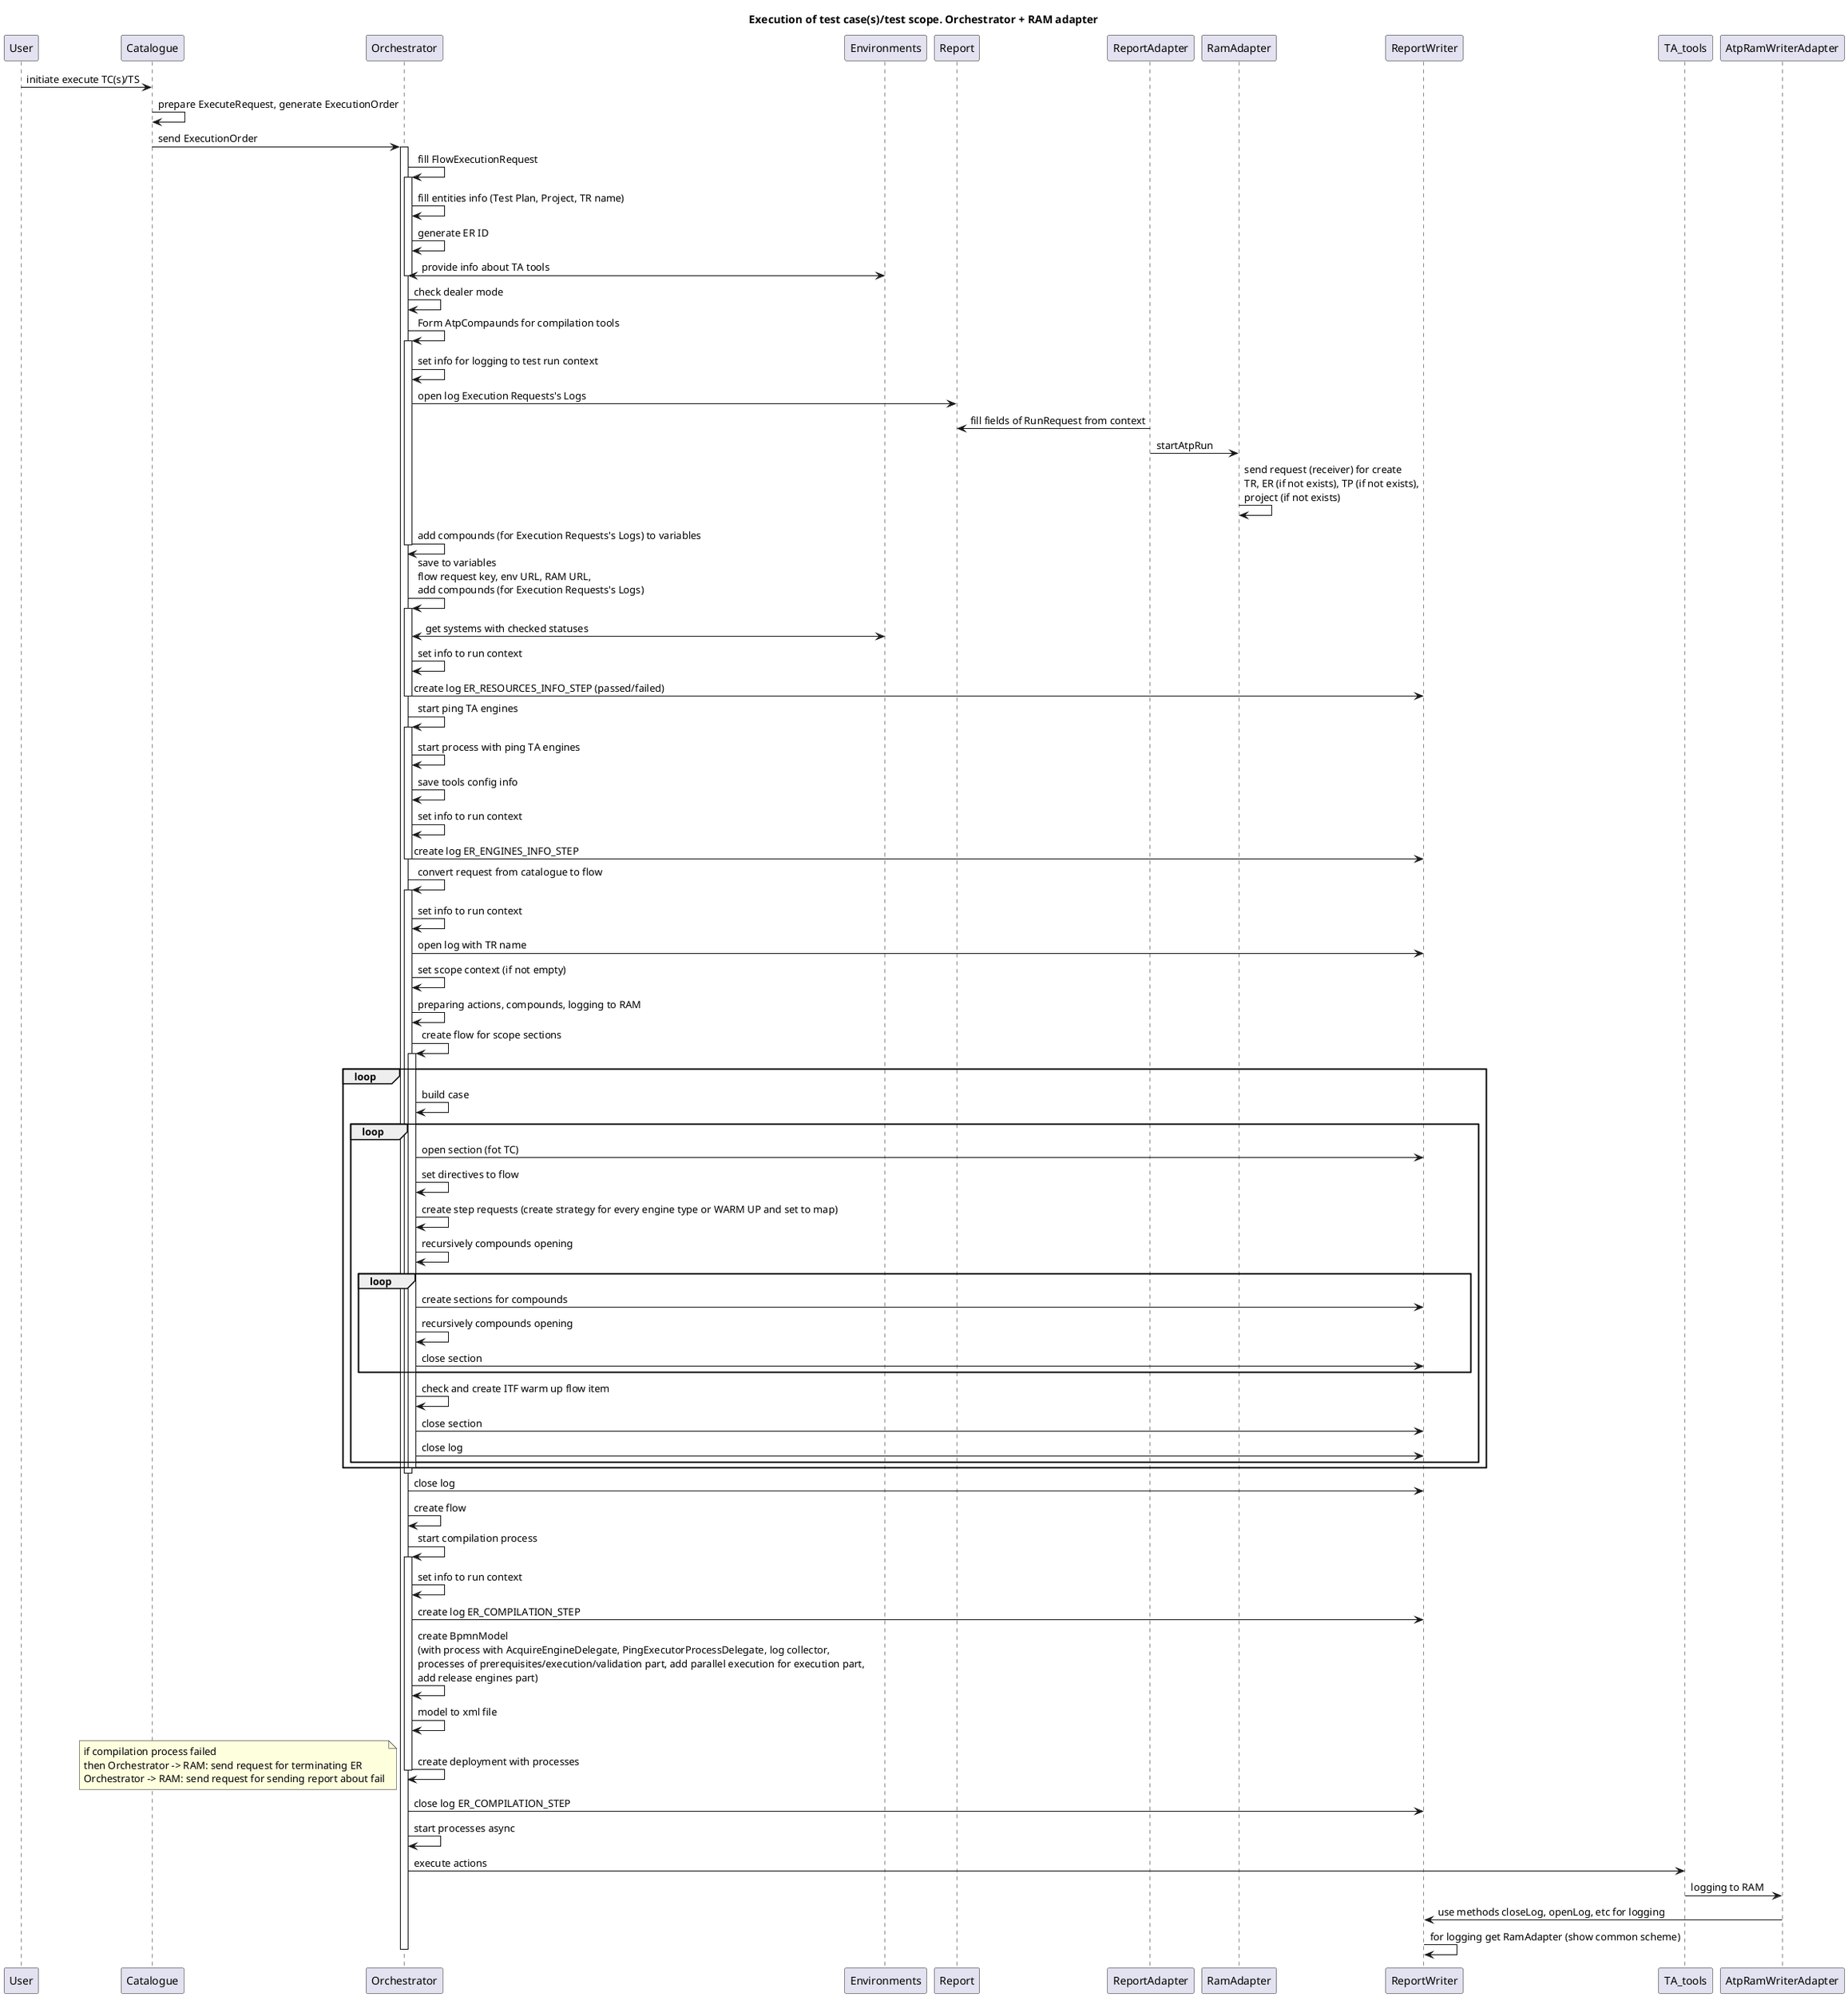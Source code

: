 @startuml
title Execution of test case(s)/test scope. Orchestrator + RAM adapter
'start
':User initiate execute TC(s)/TS;
':Catalogue prepare ExecuteRequest\n generate ExecutionOrder;
'
'end
User -> Catalogue: initiate execute TC(s)/TS
Catalogue -> Catalogue: prepare ExecuteRequest, generate ExecutionOrder
Catalogue -> Orchestrator: send ExecutionOrder
activate Orchestrator
Orchestrator -> Orchestrator: fill FlowExecutionRequest
activate Orchestrator
Orchestrator -> Orchestrator: fill entities info (Test Plan, Project, TR name)
Orchestrator -> Orchestrator: generate ER ID
Orchestrator <-> Environments: provide info about TA tools
deactivate
Orchestrator -> Orchestrator: check dealer mode
Orchestrator -> Orchestrator: Form AtpCompaunds for compilation tools
activate Orchestrator
Orchestrator -> Orchestrator: set info for logging to test run context
Orchestrator -> Report: open log Execution Requests's Logs
ReportAdapter -> Report: fill fields of RunRequest from context
ReportAdapter -> RamAdapter: startAtpRun
RamAdapter -> RamAdapter: send request (receiver) for create\nTR, ER (if not exists), TP (if not exists),\nproject (if not exists)
Orchestrator -> Orchestrator: add compounds (for Execution Requests's Logs) to variables
deactivate
Orchestrator -> Orchestrator: save to variables\nflow request key, env URL, RAM URL,\nadd compounds (for Execution Requests's Logs)
activate Orchestrator
Orchestrator <-> Environments: get systems with checked statuses
Orchestrator -> Orchestrator: set info to run context
Orchestrator -> ReportWriter: create log ER_RESOURCES_INFO_STEP (passed/failed)
deactivate
Orchestrator -> Orchestrator: start ping TA engines
activate Orchestrator
Orchestrator -> Orchestrator: start process with ping TA engines
Orchestrator -> Orchestrator: save tools config info
Orchestrator -> Orchestrator: set info to run context
Orchestrator -> ReportWriter: create log ER_ENGINES_INFO_STEP
deactivate

Orchestrator -> Orchestrator: convert request from catalogue to flow
activate Orchestrator
Orchestrator -> Orchestrator: set info to run context
Orchestrator -> ReportWriter: open log with TR name
Orchestrator -> Orchestrator: set scope context (if not empty)
Orchestrator -> Orchestrator: preparing actions, compounds, logging to RAM
Orchestrator -> Orchestrator: create flow for scope sections
loop
activate Orchestrator
Orchestrator -> Orchestrator: build case
loop
Orchestrator -> ReportWriter: open section (fot TC)
Orchestrator -> Orchestrator: set directives to flow
Orchestrator -> Orchestrator: create step requests (create strategy for every engine type or WARM UP and set to map)
Orchestrator -> Orchestrator: recursively compounds opening
loop
Orchestrator -> ReportWriter: create sections for compounds
Orchestrator -> Orchestrator: recursively compounds opening
Orchestrator -> ReportWriter: close section
end
Orchestrator -> Orchestrator: check and create ITF warm up flow item
Orchestrator -> ReportWriter: close section
Orchestrator -> ReportWriter: close log
end
deactivate
end
deactivate
Orchestrator -> ReportWriter: close log
Orchestrator -> Orchestrator: create flow

Orchestrator -> Orchestrator: start compilation process
activate Orchestrator
Orchestrator -> Orchestrator: set info to run context
Orchestrator -> ReportWriter: create log ER_COMPILATION_STEP
Orchestrator -> Orchestrator: create BpmnModel\n(with process with AcquireEngineDelegate, PingExecutorProcessDelegate, log collector,\nprocesses of prerequisites/execution/validation part, add parallel execution for execution part,\nadd release engines part)
Orchestrator -> Orchestrator: model to xml file
Orchestrator -> Orchestrator: create deployment with processes
note left
    if compilation process failed
    then Orchestrator -> RAM: send request for terminating ER
    Orchestrator -> RAM: send request for sending report about fail
end note
deactivate
Orchestrator -> ReportWriter: close log ER_COMPILATION_STEP
Orchestrator -> Orchestrator: start processes async
Orchestrator -> TA_tools: execute actions
TA_tools -> AtpRamWriterAdapter: logging to RAM
AtpRamWriterAdapter -> ReportWriter: use methods closeLog, openLog, etc for logging
ReportWriter -> ReportWriter: for logging get RamAdapter (show common scheme)
deactivate
@enduml
